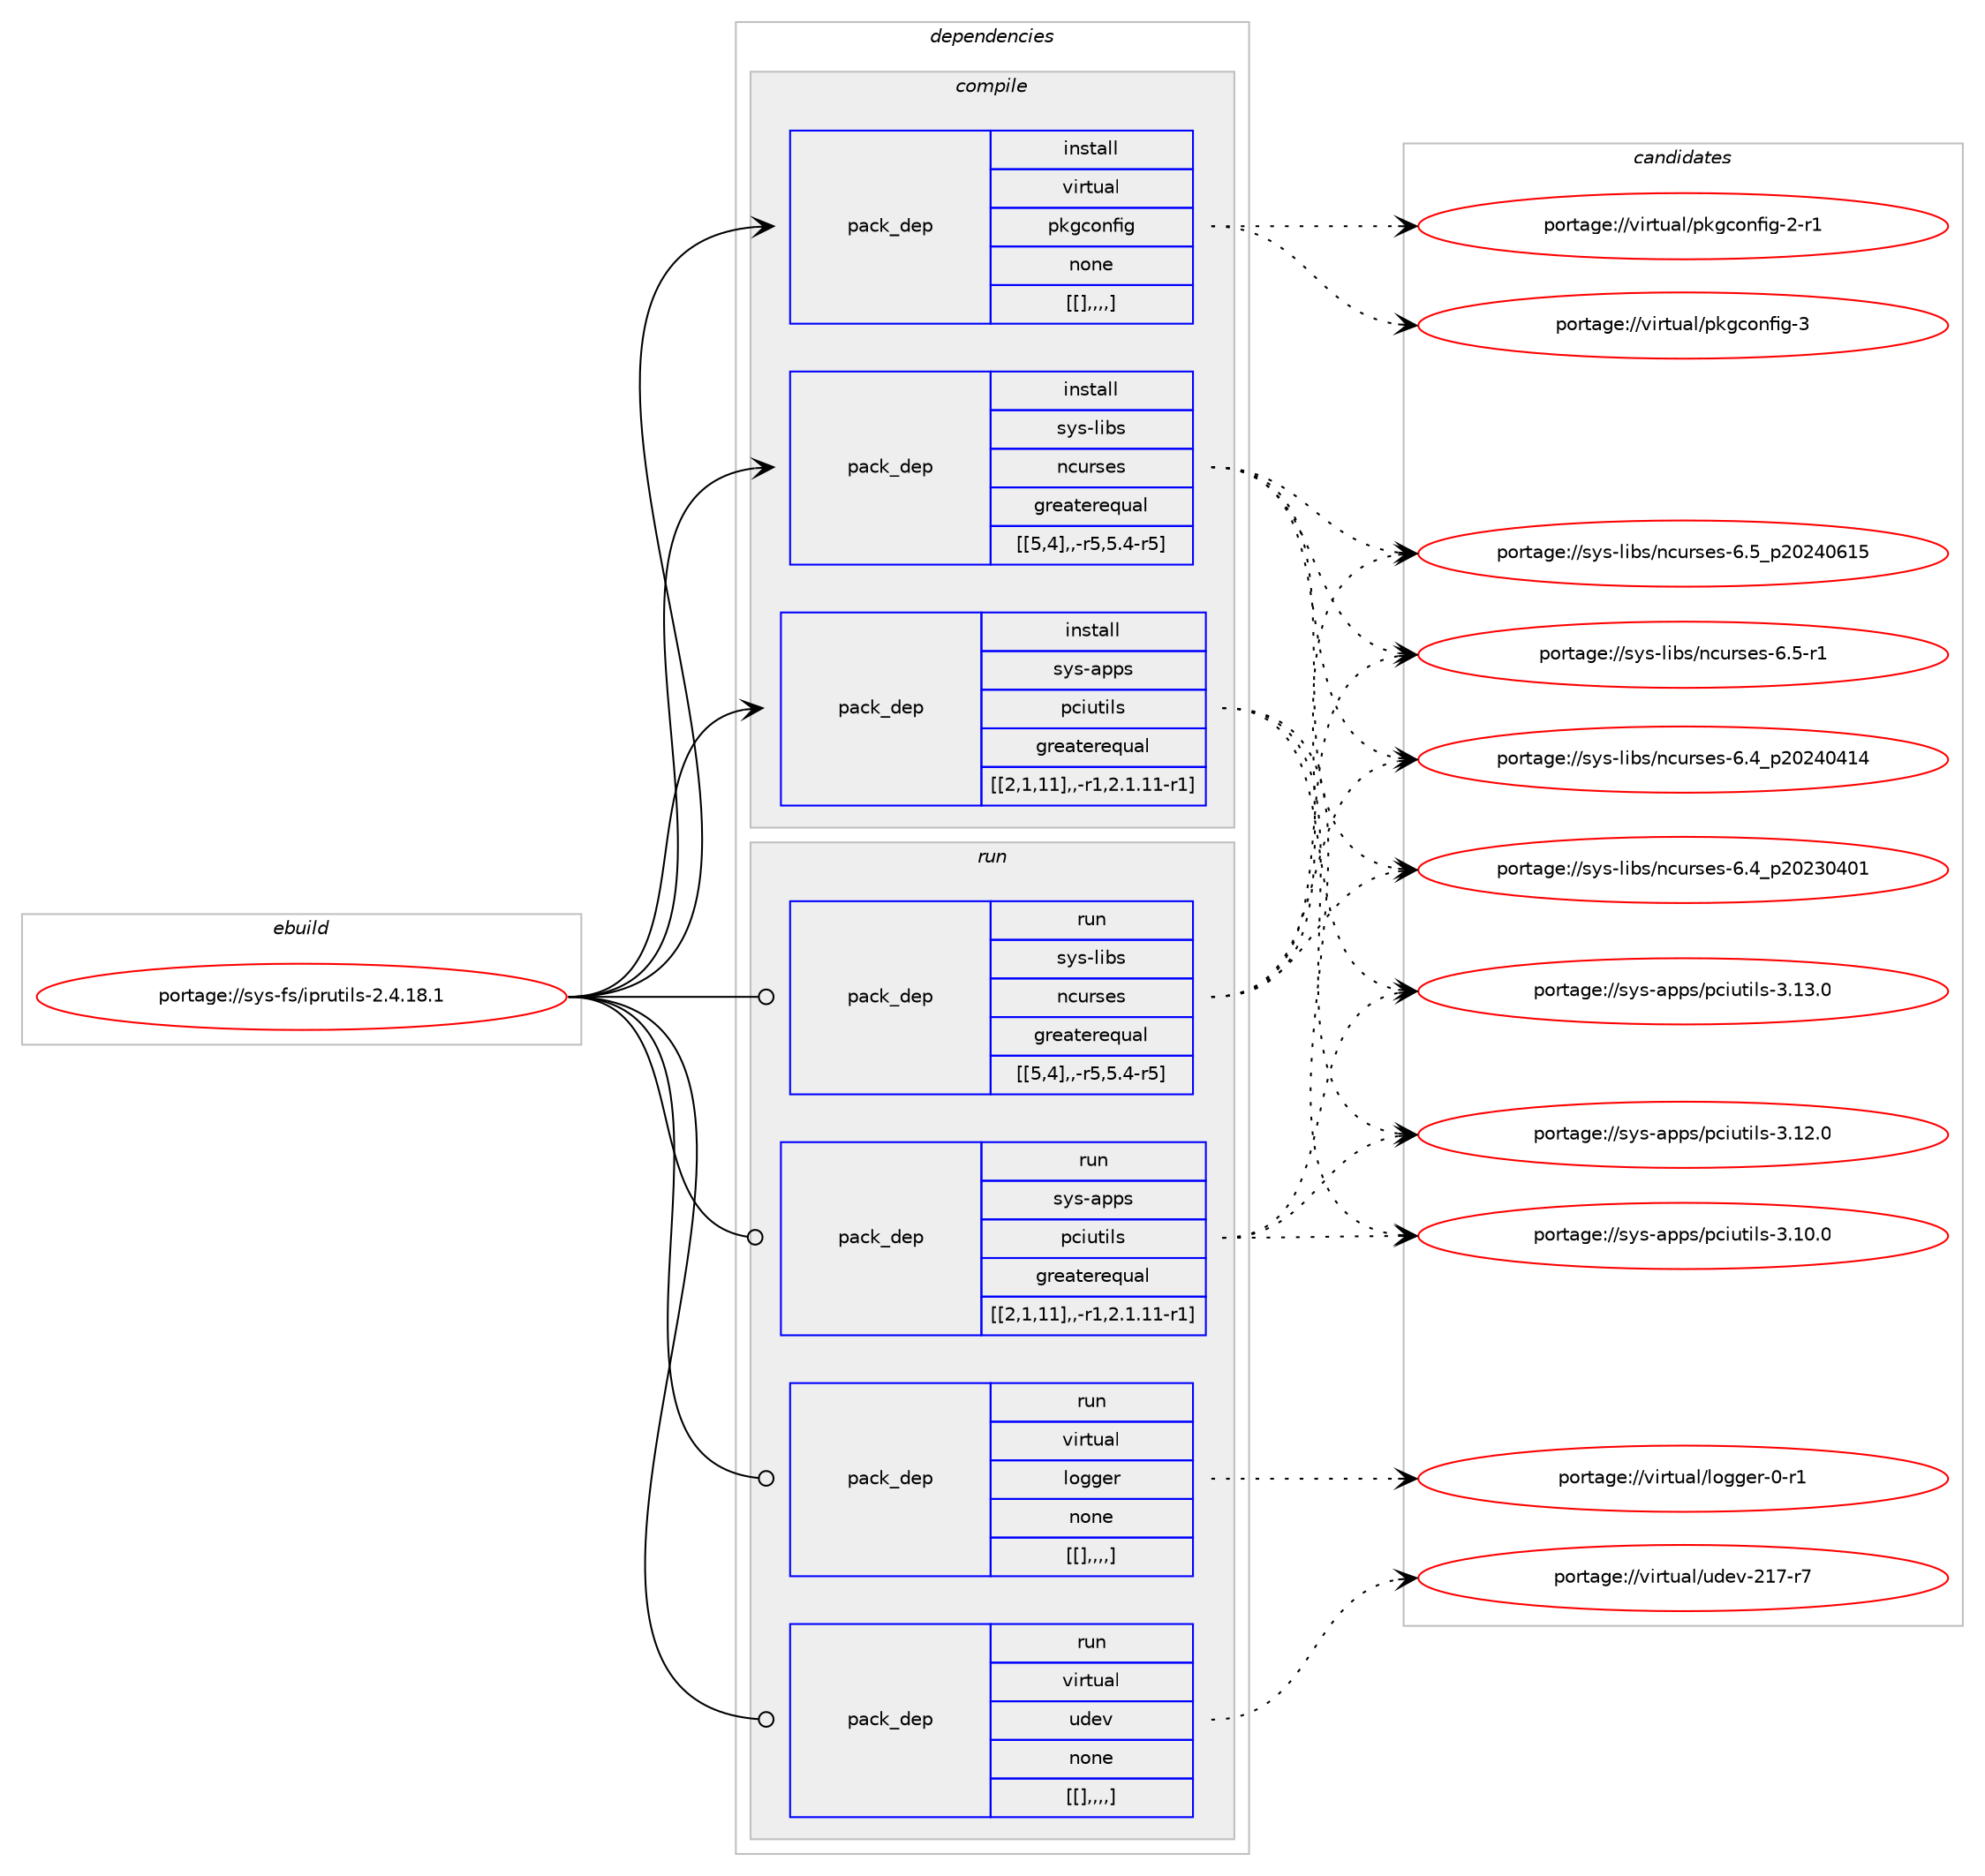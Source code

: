 digraph prolog {

# *************
# Graph options
# *************

newrank=true;
concentrate=true;
compound=true;
graph [rankdir=LR,fontname=Helvetica,fontsize=10,ranksep=1.5];#, ranksep=2.5, nodesep=0.2];
edge  [arrowhead=vee];
node  [fontname=Helvetica,fontsize=10];

# **********
# The ebuild
# **********

subgraph cluster_leftcol {
color=gray;
label=<<i>ebuild</i>>;
id [label="portage://sys-fs/iprutils-2.4.18.1", color=red, width=4, href="../sys-fs/iprutils-2.4.18.1.svg"];
}

# ****************
# The dependencies
# ****************

subgraph cluster_midcol {
color=gray;
label=<<i>dependencies</i>>;
subgraph cluster_compile {
fillcolor="#eeeeee";
style=filled;
label=<<i>compile</i>>;
subgraph pack330495 {
dependency454512 [label=<<TABLE BORDER="0" CELLBORDER="1" CELLSPACING="0" CELLPADDING="4" WIDTH="220"><TR><TD ROWSPAN="6" CELLPADDING="30">pack_dep</TD></TR><TR><TD WIDTH="110">install</TD></TR><TR><TD>sys-apps</TD></TR><TR><TD>pciutils</TD></TR><TR><TD>greaterequal</TD></TR><TR><TD>[[2,1,11],,-r1,2.1.11-r1]</TD></TR></TABLE>>, shape=none, color=blue];
}
id:e -> dependency454512:w [weight=20,style="solid",arrowhead="vee"];
subgraph pack330496 {
dependency454513 [label=<<TABLE BORDER="0" CELLBORDER="1" CELLSPACING="0" CELLPADDING="4" WIDTH="220"><TR><TD ROWSPAN="6" CELLPADDING="30">pack_dep</TD></TR><TR><TD WIDTH="110">install</TD></TR><TR><TD>sys-libs</TD></TR><TR><TD>ncurses</TD></TR><TR><TD>greaterequal</TD></TR><TR><TD>[[5,4],,-r5,5.4-r5]</TD></TR></TABLE>>, shape=none, color=blue];
}
id:e -> dependency454513:w [weight=20,style="solid",arrowhead="vee"];
subgraph pack330497 {
dependency454514 [label=<<TABLE BORDER="0" CELLBORDER="1" CELLSPACING="0" CELLPADDING="4" WIDTH="220"><TR><TD ROWSPAN="6" CELLPADDING="30">pack_dep</TD></TR><TR><TD WIDTH="110">install</TD></TR><TR><TD>virtual</TD></TR><TR><TD>pkgconfig</TD></TR><TR><TD>none</TD></TR><TR><TD>[[],,,,]</TD></TR></TABLE>>, shape=none, color=blue];
}
id:e -> dependency454514:w [weight=20,style="solid",arrowhead="vee"];
}
subgraph cluster_compileandrun {
fillcolor="#eeeeee";
style=filled;
label=<<i>compile and run</i>>;
}
subgraph cluster_run {
fillcolor="#eeeeee";
style=filled;
label=<<i>run</i>>;
subgraph pack330498 {
dependency454515 [label=<<TABLE BORDER="0" CELLBORDER="1" CELLSPACING="0" CELLPADDING="4" WIDTH="220"><TR><TD ROWSPAN="6" CELLPADDING="30">pack_dep</TD></TR><TR><TD WIDTH="110">run</TD></TR><TR><TD>sys-apps</TD></TR><TR><TD>pciutils</TD></TR><TR><TD>greaterequal</TD></TR><TR><TD>[[2,1,11],,-r1,2.1.11-r1]</TD></TR></TABLE>>, shape=none, color=blue];
}
id:e -> dependency454515:w [weight=20,style="solid",arrowhead="odot"];
subgraph pack330499 {
dependency454516 [label=<<TABLE BORDER="0" CELLBORDER="1" CELLSPACING="0" CELLPADDING="4" WIDTH="220"><TR><TD ROWSPAN="6" CELLPADDING="30">pack_dep</TD></TR><TR><TD WIDTH="110">run</TD></TR><TR><TD>sys-libs</TD></TR><TR><TD>ncurses</TD></TR><TR><TD>greaterequal</TD></TR><TR><TD>[[5,4],,-r5,5.4-r5]</TD></TR></TABLE>>, shape=none, color=blue];
}
id:e -> dependency454516:w [weight=20,style="solid",arrowhead="odot"];
subgraph pack330500 {
dependency454517 [label=<<TABLE BORDER="0" CELLBORDER="1" CELLSPACING="0" CELLPADDING="4" WIDTH="220"><TR><TD ROWSPAN="6" CELLPADDING="30">pack_dep</TD></TR><TR><TD WIDTH="110">run</TD></TR><TR><TD>virtual</TD></TR><TR><TD>logger</TD></TR><TR><TD>none</TD></TR><TR><TD>[[],,,,]</TD></TR></TABLE>>, shape=none, color=blue];
}
id:e -> dependency454517:w [weight=20,style="solid",arrowhead="odot"];
subgraph pack330501 {
dependency454518 [label=<<TABLE BORDER="0" CELLBORDER="1" CELLSPACING="0" CELLPADDING="4" WIDTH="220"><TR><TD ROWSPAN="6" CELLPADDING="30">pack_dep</TD></TR><TR><TD WIDTH="110">run</TD></TR><TR><TD>virtual</TD></TR><TR><TD>udev</TD></TR><TR><TD>none</TD></TR><TR><TD>[[],,,,]</TD></TR></TABLE>>, shape=none, color=blue];
}
id:e -> dependency454518:w [weight=20,style="solid",arrowhead="odot"];
}
}

# **************
# The candidates
# **************

subgraph cluster_choices {
rank=same;
color=gray;
label=<<i>candidates</i>>;

subgraph choice330495 {
color=black;
nodesep=1;
choice1151211154597112112115471129910511711610510811545514649514648 [label="portage://sys-apps/pciutils-3.13.0", color=red, width=4,href="../sys-apps/pciutils-3.13.0.svg"];
choice1151211154597112112115471129910511711610510811545514649504648 [label="portage://sys-apps/pciutils-3.12.0", color=red, width=4,href="../sys-apps/pciutils-3.12.0.svg"];
choice1151211154597112112115471129910511711610510811545514649484648 [label="portage://sys-apps/pciutils-3.10.0", color=red, width=4,href="../sys-apps/pciutils-3.10.0.svg"];
dependency454512:e -> choice1151211154597112112115471129910511711610510811545514649514648:w [style=dotted,weight="100"];
dependency454512:e -> choice1151211154597112112115471129910511711610510811545514649504648:w [style=dotted,weight="100"];
dependency454512:e -> choice1151211154597112112115471129910511711610510811545514649484648:w [style=dotted,weight="100"];
}
subgraph choice330496 {
color=black;
nodesep=1;
choice1151211154510810598115471109911711411510111545544653951125048505248544953 [label="portage://sys-libs/ncurses-6.5_p20240615", color=red, width=4,href="../sys-libs/ncurses-6.5_p20240615.svg"];
choice11512111545108105981154711099117114115101115455446534511449 [label="portage://sys-libs/ncurses-6.5-r1", color=red, width=4,href="../sys-libs/ncurses-6.5-r1.svg"];
choice1151211154510810598115471109911711411510111545544652951125048505248524952 [label="portage://sys-libs/ncurses-6.4_p20240414", color=red, width=4,href="../sys-libs/ncurses-6.4_p20240414.svg"];
choice1151211154510810598115471109911711411510111545544652951125048505148524849 [label="portage://sys-libs/ncurses-6.4_p20230401", color=red, width=4,href="../sys-libs/ncurses-6.4_p20230401.svg"];
dependency454513:e -> choice1151211154510810598115471109911711411510111545544653951125048505248544953:w [style=dotted,weight="100"];
dependency454513:e -> choice11512111545108105981154711099117114115101115455446534511449:w [style=dotted,weight="100"];
dependency454513:e -> choice1151211154510810598115471109911711411510111545544652951125048505248524952:w [style=dotted,weight="100"];
dependency454513:e -> choice1151211154510810598115471109911711411510111545544652951125048505148524849:w [style=dotted,weight="100"];
}
subgraph choice330497 {
color=black;
nodesep=1;
choice1181051141161179710847112107103991111101021051034551 [label="portage://virtual/pkgconfig-3", color=red, width=4,href="../virtual/pkgconfig-3.svg"];
choice11810511411611797108471121071039911111010210510345504511449 [label="portage://virtual/pkgconfig-2-r1", color=red, width=4,href="../virtual/pkgconfig-2-r1.svg"];
dependency454514:e -> choice1181051141161179710847112107103991111101021051034551:w [style=dotted,weight="100"];
dependency454514:e -> choice11810511411611797108471121071039911111010210510345504511449:w [style=dotted,weight="100"];
}
subgraph choice330498 {
color=black;
nodesep=1;
choice1151211154597112112115471129910511711610510811545514649514648 [label="portage://sys-apps/pciutils-3.13.0", color=red, width=4,href="../sys-apps/pciutils-3.13.0.svg"];
choice1151211154597112112115471129910511711610510811545514649504648 [label="portage://sys-apps/pciutils-3.12.0", color=red, width=4,href="../sys-apps/pciutils-3.12.0.svg"];
choice1151211154597112112115471129910511711610510811545514649484648 [label="portage://sys-apps/pciutils-3.10.0", color=red, width=4,href="../sys-apps/pciutils-3.10.0.svg"];
dependency454515:e -> choice1151211154597112112115471129910511711610510811545514649514648:w [style=dotted,weight="100"];
dependency454515:e -> choice1151211154597112112115471129910511711610510811545514649504648:w [style=dotted,weight="100"];
dependency454515:e -> choice1151211154597112112115471129910511711610510811545514649484648:w [style=dotted,weight="100"];
}
subgraph choice330499 {
color=black;
nodesep=1;
choice1151211154510810598115471109911711411510111545544653951125048505248544953 [label="portage://sys-libs/ncurses-6.5_p20240615", color=red, width=4,href="../sys-libs/ncurses-6.5_p20240615.svg"];
choice11512111545108105981154711099117114115101115455446534511449 [label="portage://sys-libs/ncurses-6.5-r1", color=red, width=4,href="../sys-libs/ncurses-6.5-r1.svg"];
choice1151211154510810598115471109911711411510111545544652951125048505248524952 [label="portage://sys-libs/ncurses-6.4_p20240414", color=red, width=4,href="../sys-libs/ncurses-6.4_p20240414.svg"];
choice1151211154510810598115471109911711411510111545544652951125048505148524849 [label="portage://sys-libs/ncurses-6.4_p20230401", color=red, width=4,href="../sys-libs/ncurses-6.4_p20230401.svg"];
dependency454516:e -> choice1151211154510810598115471109911711411510111545544653951125048505248544953:w [style=dotted,weight="100"];
dependency454516:e -> choice11512111545108105981154711099117114115101115455446534511449:w [style=dotted,weight="100"];
dependency454516:e -> choice1151211154510810598115471109911711411510111545544652951125048505248524952:w [style=dotted,weight="100"];
dependency454516:e -> choice1151211154510810598115471109911711411510111545544652951125048505148524849:w [style=dotted,weight="100"];
}
subgraph choice330500 {
color=black;
nodesep=1;
choice118105114116117971084710811110310310111445484511449 [label="portage://virtual/logger-0-r1", color=red, width=4,href="../virtual/logger-0-r1.svg"];
dependency454517:e -> choice118105114116117971084710811110310310111445484511449:w [style=dotted,weight="100"];
}
subgraph choice330501 {
color=black;
nodesep=1;
choice1181051141161179710847117100101118455049554511455 [label="portage://virtual/udev-217-r7", color=red, width=4,href="../virtual/udev-217-r7.svg"];
dependency454518:e -> choice1181051141161179710847117100101118455049554511455:w [style=dotted,weight="100"];
}
}

}
